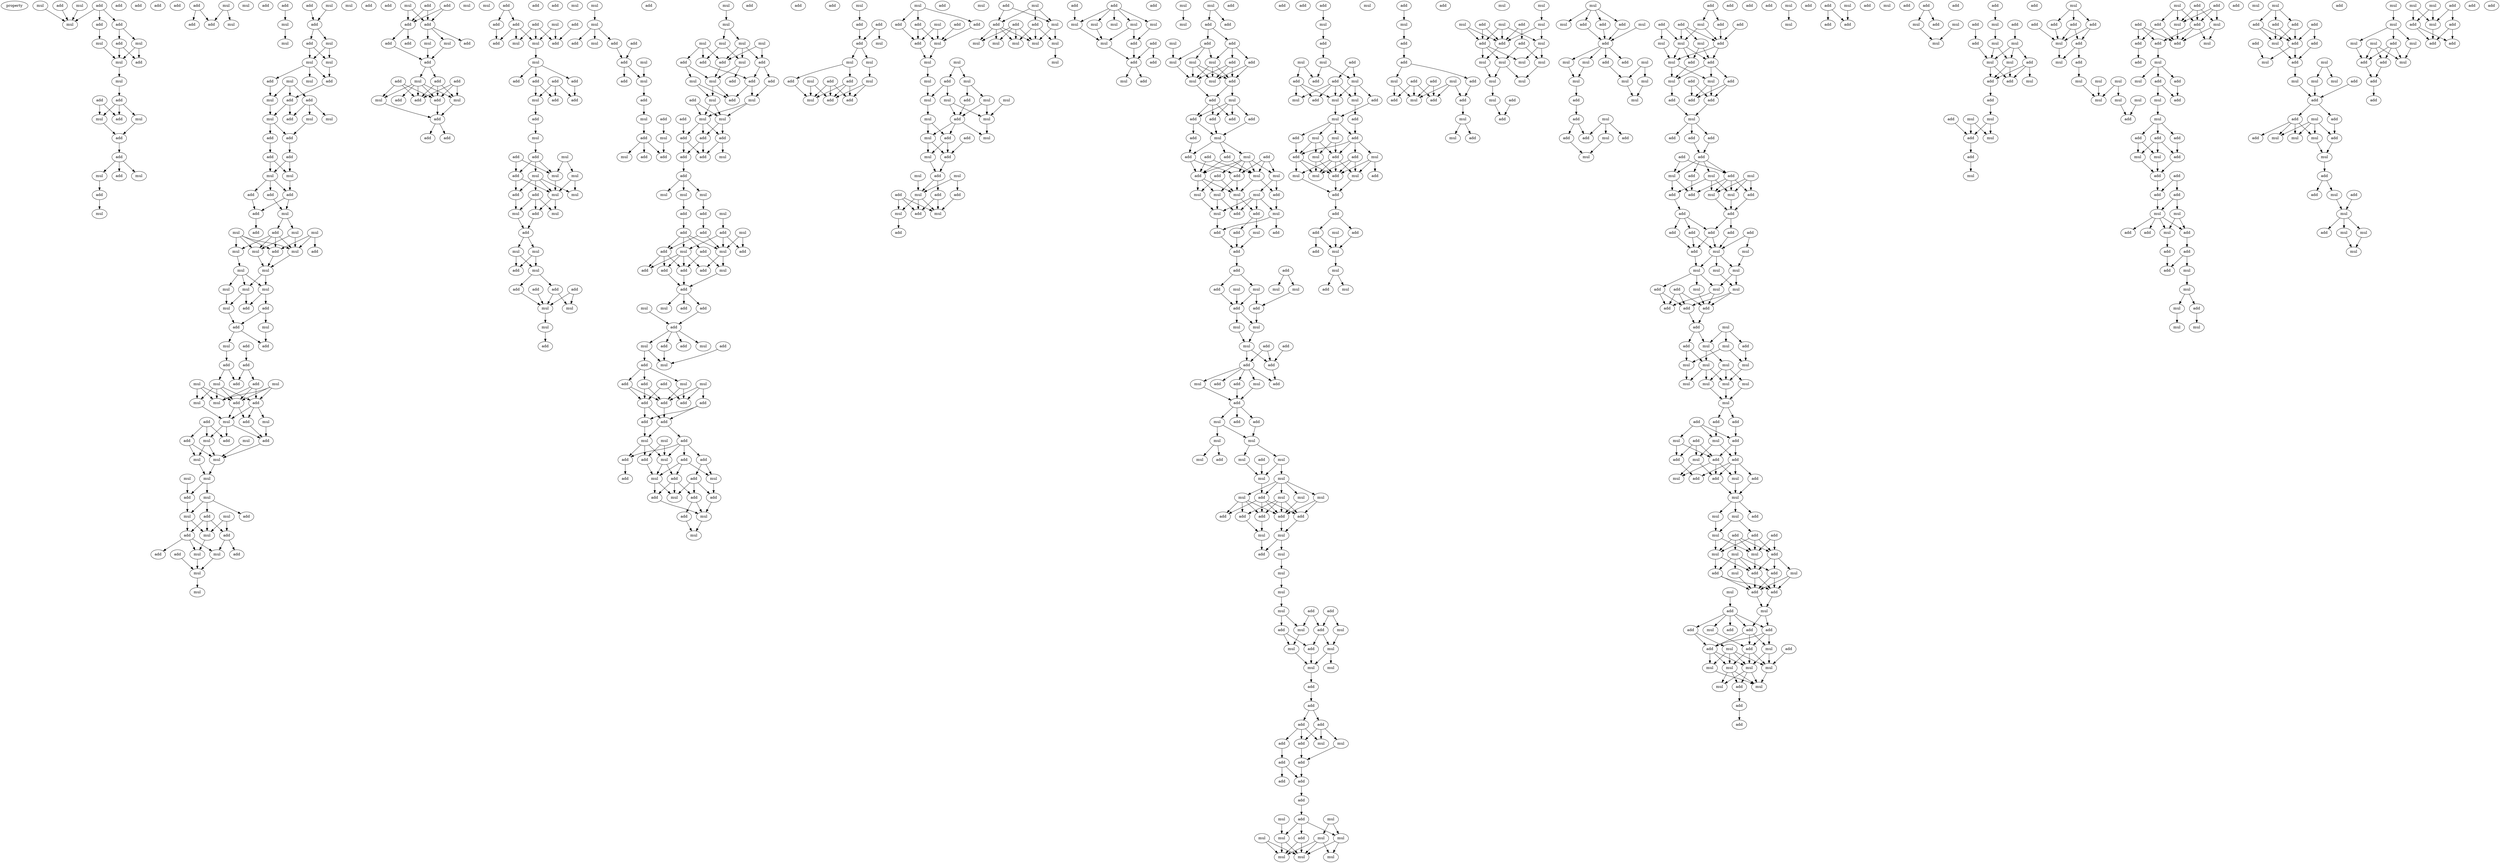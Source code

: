 digraph {
    node [fontcolor=black]
    property [mul=2,lf=1.3]
    0 [ label = mul ];
    1 [ label = add ];
    2 [ label = add ];
    3 [ label = mul ];
    4 [ label = add ];
    5 [ label = add ];
    6 [ label = add ];
    7 [ label = mul ];
    8 [ label = mul ];
    9 [ label = mul ];
    10 [ label = add ];
    11 [ label = add ];
    12 [ label = mul ];
    13 [ label = add ];
    14 [ label = mul ];
    15 [ label = add ];
    16 [ label = add ];
    17 [ label = add ];
    18 [ label = mul ];
    19 [ label = mul ];
    20 [ label = add ];
    21 [ label = add ];
    22 [ label = mul ];
    23 [ label = add ];
    24 [ label = mul ];
    25 [ label = add ];
    26 [ label = add ];
    27 [ label = add ];
    28 [ label = add ];
    29 [ label = mul ];
    30 [ label = mul ];
    31 [ label = mul ];
    32 [ label = add ];
    33 [ label = add ];
    34 [ label = mul ];
    35 [ label = add ];
    36 [ label = add ];
    37 [ label = mul ];
    38 [ label = mul ];
    39 [ label = add ];
    40 [ label = mul ];
    41 [ label = mul ];
    42 [ label = add ];
    43 [ label = add ];
    44 [ label = mul ];
    45 [ label = mul ];
    46 [ label = mul ];
    47 [ label = add ];
    48 [ label = mul ];
    49 [ label = add ];
    50 [ label = mul ];
    51 [ label = add ];
    52 [ label = add ];
    53 [ label = mul ];
    54 [ label = add ];
    55 [ label = mul ];
    56 [ label = mul ];
    57 [ label = add ];
    58 [ label = mul ];
    59 [ label = add ];
    60 [ label = add ];
    61 [ label = add ];
    62 [ label = add ];
    63 [ label = mul ];
    64 [ label = mul ];
    65 [ label = add ];
    66 [ label = add ];
    67 [ label = add ];
    68 [ label = add ];
    69 [ label = mul ];
    70 [ label = add ];
    71 [ label = mul ];
    72 [ label = add ];
    73 [ label = mul ];
    74 [ label = mul ];
    75 [ label = add ];
    76 [ label = mul ];
    77 [ label = mul ];
    78 [ label = add ];
    79 [ label = mul ];
    80 [ label = mul ];
    81 [ label = mul ];
    82 [ label = mul ];
    83 [ label = mul ];
    84 [ label = mul ];
    85 [ label = add ];
    86 [ label = add ];
    87 [ label = mul ];
    88 [ label = add ];
    89 [ label = mul ];
    90 [ label = mul ];
    91 [ label = add ];
    92 [ label = add ];
    93 [ label = add ];
    94 [ label = add ];
    95 [ label = add ];
    96 [ label = mul ];
    97 [ label = add ];
    98 [ label = mul ];
    99 [ label = mul ];
    100 [ label = add ];
    101 [ label = mul ];
    102 [ label = add ];
    103 [ label = add ];
    104 [ label = mul ];
    105 [ label = mul ];
    106 [ label = add ];
    107 [ label = mul ];
    108 [ label = add ];
    109 [ label = mul ];
    110 [ label = mul ];
    111 [ label = add ];
    112 [ label = add ];
    113 [ label = add ];
    114 [ label = mul ];
    115 [ label = mul ];
    116 [ label = mul ];
    117 [ label = mul ];
    118 [ label = add ];
    119 [ label = mul ];
    120 [ label = add ];
    121 [ label = mul ];
    122 [ label = add ];
    123 [ label = mul ];
    124 [ label = add ];
    125 [ label = mul ];
    126 [ label = add ];
    127 [ label = mul ];
    128 [ label = mul ];
    129 [ label = add ];
    130 [ label = add ];
    131 [ label = add ];
    132 [ label = mul ];
    133 [ label = add ];
    134 [ label = add ];
    135 [ label = mul ];
    136 [ label = mul ];
    137 [ label = mul ];
    138 [ label = add ];
    139 [ label = add ];
    140 [ label = add ];
    141 [ label = add ];
    142 [ label = mul ];
    143 [ label = mul ];
    144 [ label = add ];
    145 [ label = add ];
    146 [ label = mul ];
    147 [ label = add ];
    148 [ label = add ];
    149 [ label = add ];
    150 [ label = add ];
    151 [ label = add ];
    152 [ label = mul ];
    153 [ label = add ];
    154 [ label = mul ];
    155 [ label = add ];
    156 [ label = add ];
    157 [ label = mul ];
    158 [ label = add ];
    159 [ label = add ];
    160 [ label = add ];
    161 [ label = add ];
    162 [ label = add ];
    163 [ label = add ];
    164 [ label = mul ];
    165 [ label = add ];
    166 [ label = mul ];
    167 [ label = add ];
    168 [ label = mul ];
    169 [ label = mul ];
    170 [ label = add ];
    171 [ label = add ];
    172 [ label = add ];
    173 [ label = add ];
    174 [ label = add ];
    175 [ label = mul ];
    176 [ label = add ];
    177 [ label = add ];
    178 [ label = add ];
    179 [ label = mul ];
    180 [ label = add ];
    181 [ label = add ];
    182 [ label = mul ];
    183 [ label = mul ];
    184 [ label = add ];
    185 [ label = mul ];
    186 [ label = mul ];
    187 [ label = mul ];
    188 [ label = mul ];
    189 [ label = add ];
    190 [ label = add ];
    191 [ label = add ];
    192 [ label = mul ];
    193 [ label = mul ];
    194 [ label = add ];
    195 [ label = add ];
    196 [ label = mul ];
    197 [ label = mul ];
    198 [ label = add ];
    199 [ label = mul ];
    200 [ label = add ];
    201 [ label = add ];
    202 [ label = add ];
    203 [ label = add ];
    204 [ label = mul ];
    205 [ label = mul ];
    206 [ label = mul ];
    207 [ label = add ];
    208 [ label = mul ];
    209 [ label = mul ];
    210 [ label = mul ];
    211 [ label = add ];
    212 [ label = mul ];
    213 [ label = add ];
    214 [ label = add ];
    215 [ label = add ];
    216 [ label = mul ];
    217 [ label = add ];
    218 [ label = mul ];
    219 [ label = add ];
    220 [ label = add ];
    221 [ label = add ];
    222 [ label = mul ];
    223 [ label = add ];
    224 [ label = mul ];
    225 [ label = mul ];
    226 [ label = mul ];
    227 [ label = add ];
    228 [ label = add ];
    229 [ label = mul ];
    230 [ label = mul ];
    231 [ label = mul ];
    232 [ label = mul ];
    233 [ label = mul ];
    234 [ label = add ];
    235 [ label = add ];
    236 [ label = add ];
    237 [ label = mul ];
    238 [ label = add ];
    239 [ label = add ];
    240 [ label = add ];
    241 [ label = mul ];
    242 [ label = add ];
    243 [ label = mul ];
    244 [ label = add ];
    245 [ label = mul ];
    246 [ label = add ];
    247 [ label = add ];
    248 [ label = mul ];
    249 [ label = mul ];
    250 [ label = mul ];
    251 [ label = add ];
    252 [ label = add ];
    253 [ label = add ];
    254 [ label = add ];
    255 [ label = add ];
    256 [ label = mul ];
    257 [ label = add ];
    258 [ label = add ];
    259 [ label = mul ];
    260 [ label = mul ];
    261 [ label = mul ];
    262 [ label = mul ];
    263 [ label = add ];
    264 [ label = add ];
    265 [ label = mul ];
    266 [ label = add ];
    267 [ label = add ];
    268 [ label = add ];
    269 [ label = add ];
    270 [ label = add ];
    271 [ label = add ];
    272 [ label = mul ];
    273 [ label = mul ];
    274 [ label = add ];
    275 [ label = add ];
    276 [ label = add ];
    277 [ label = add ];
    278 [ label = mul ];
    279 [ label = add ];
    280 [ label = add ];
    281 [ label = mul ];
    282 [ label = add ];
    283 [ label = mul ];
    284 [ label = add ];
    285 [ label = add ];
    286 [ label = add ];
    287 [ label = add ];
    288 [ label = add ];
    289 [ label = mul ];
    290 [ label = mul ];
    291 [ label = add ];
    292 [ label = mul ];
    293 [ label = add ];
    294 [ label = add ];
    295 [ label = mul ];
    296 [ label = add ];
    297 [ label = mul ];
    298 [ label = add ];
    299 [ label = add ];
    300 [ label = add ];
    301 [ label = add ];
    302 [ label = add ];
    303 [ label = add ];
    304 [ label = mul ];
    305 [ label = mul ];
    306 [ label = add ];
    307 [ label = add ];
    308 [ label = add ];
    309 [ label = add ];
    310 [ label = add ];
    311 [ label = mul ];
    312 [ label = mul ];
    313 [ label = add ];
    314 [ label = add ];
    315 [ label = add ];
    316 [ label = mul ];
    317 [ label = mul ];
    318 [ label = add ];
    319 [ label = add ];
    320 [ label = add ];
    321 [ label = mul ];
    322 [ label = add ];
    323 [ label = add ];
    324 [ label = mul ];
    325 [ label = mul ];
    326 [ label = add ];
    327 [ label = add ];
    328 [ label = add ];
    329 [ label = mul ];
    330 [ label = mul ];
    331 [ label = mul ];
    332 [ label = add ];
    333 [ label = mul ];
    334 [ label = add ];
    335 [ label = add ];
    336 [ label = mul ];
    337 [ label = add ];
    338 [ label = add ];
    339 [ label = mul ];
    340 [ label = mul ];
    341 [ label = add ];
    342 [ label = add ];
    343 [ label = add ];
    344 [ label = mul ];
    345 [ label = add ];
    346 [ label = mul ];
    347 [ label = add ];
    348 [ label = add ];
    349 [ label = mul ];
    350 [ label = mul ];
    351 [ label = mul ];
    352 [ label = add ];
    353 [ label = mul ];
    354 [ label = mul ];
    355 [ label = add ];
    356 [ label = mul ];
    357 [ label = mul ];
    358 [ label = mul ];
    359 [ label = mul ];
    360 [ label = add ];
    361 [ label = mul ];
    362 [ label = mul ];
    363 [ label = add ];
    364 [ label = add ];
    365 [ label = mul ];
    366 [ label = mul ];
    367 [ label = mul ];
    368 [ label = add ];
    369 [ label = add ];
    370 [ label = mul ];
    371 [ label = mul ];
    372 [ label = mul ];
    373 [ label = add ];
    374 [ label = add ];
    375 [ label = add ];
    376 [ label = mul ];
    377 [ label = add ];
    378 [ label = mul ];
    379 [ label = add ];
    380 [ label = add ];
    381 [ label = mul ];
    382 [ label = add ];
    383 [ label = add ];
    384 [ label = mul ];
    385 [ label = add ];
    386 [ label = mul ];
    387 [ label = mul ];
    388 [ label = mul ];
    389 [ label = mul ];
    390 [ label = mul ];
    391 [ label = mul ];
    392 [ label = add ];
    393 [ label = add ];
    394 [ label = add ];
    395 [ label = mul ];
    396 [ label = mul ];
    397 [ label = mul ];
    398 [ label = mul ];
    399 [ label = mul ];
    400 [ label = mul ];
    401 [ label = add ];
    402 [ label = add ];
    403 [ label = mul ];
    404 [ label = add ];
    405 [ label = add ];
    406 [ label = mul ];
    407 [ label = mul ];
    408 [ label = add ];
    409 [ label = mul ];
    410 [ label = add ];
    411 [ label = add ];
    412 [ label = mul ];
    413 [ label = add ];
    414 [ label = add ];
    415 [ label = add ];
    416 [ label = mul ];
    417 [ label = mul ];
    418 [ label = mul ];
    419 [ label = add ];
    420 [ label = mul ];
    421 [ label = mul ];
    422 [ label = add ];
    423 [ label = add ];
    424 [ label = mul ];
    425 [ label = add ];
    426 [ label = add ];
    427 [ label = add ];
    428 [ label = add ];
    429 [ label = mul ];
    430 [ label = add ];
    431 [ label = add ];
    432 [ label = add ];
    433 [ label = mul ];
    434 [ label = add ];
    435 [ label = add ];
    436 [ label = mul ];
    437 [ label = add ];
    438 [ label = mul ];
    439 [ label = add ];
    440 [ label = add ];
    441 [ label = mul ];
    442 [ label = add ];
    443 [ label = mul ];
    444 [ label = mul ];
    445 [ label = mul ];
    446 [ label = mul ];
    447 [ label = mul ];
    448 [ label = add ];
    449 [ label = add ];
    450 [ label = add ];
    451 [ label = add ];
    452 [ label = mul ];
    453 [ label = add ];
    454 [ label = add ];
    455 [ label = add ];
    456 [ label = add ];
    457 [ label = mul ];
    458 [ label = mul ];
    459 [ label = mul ];
    460 [ label = mul ];
    461 [ label = add ];
    462 [ label = add ];
    463 [ label = add ];
    464 [ label = add ];
    465 [ label = mul ];
    466 [ label = mul ];
    467 [ label = add ];
    468 [ label = mul ];
    469 [ label = add ];
    470 [ label = add ];
    471 [ label = add ];
    472 [ label = add ];
    473 [ label = add ];
    474 [ label = mul ];
    475 [ label = mul ];
    476 [ label = add ];
    477 [ label = add ];
    478 [ label = mul ];
    479 [ label = add ];
    480 [ label = add ];
    481 [ label = mul ];
    482 [ label = mul ];
    483 [ label = mul ];
    484 [ label = add ];
    485 [ label = mul ];
    486 [ label = mul ];
    487 [ label = add ];
    488 [ label = mul ];
    489 [ label = mul ];
    490 [ label = mul ];
    491 [ label = mul ];
    492 [ label = add ];
    493 [ label = mul ];
    494 [ label = mul ];
    495 [ label = add ];
    496 [ label = add ];
    497 [ label = add ];
    498 [ label = add ];
    499 [ label = add ];
    500 [ label = mul ];
    501 [ label = mul ];
    502 [ label = add ];
    503 [ label = add ];
    504 [ label = mul ];
    505 [ label = add ];
    506 [ label = mul ];
    507 [ label = mul ];
    508 [ label = mul ];
    509 [ label = add ];
    510 [ label = add ];
    511 [ label = add ];
    512 [ label = mul ];
    513 [ label = mul ];
    514 [ label = add ];
    515 [ label = add ];
    516 [ label = mul ];
    517 [ label = mul ];
    518 [ label = mul ];
    519 [ label = mul ];
    520 [ label = add ];
    521 [ label = add ];
    522 [ label = add ];
    523 [ label = add ];
    524 [ label = mul ];
    525 [ label = mul ];
    526 [ label = add ];
    527 [ label = add ];
    528 [ label = add ];
    529 [ label = add ];
    530 [ label = add ];
    531 [ label = add ];
    532 [ label = add ];
    533 [ label = add ];
    534 [ label = mul ];
    535 [ label = mul ];
    536 [ label = mul ];
    537 [ label = mul ];
    538 [ label = add ];
    539 [ label = mul ];
    540 [ label = mul ];
    541 [ label = mul ];
    542 [ label = mul ];
    543 [ label = add ];
    544 [ label = mul ];
    545 [ label = mul ];
    546 [ label = add ];
    547 [ label = mul ];
    548 [ label = add ];
    549 [ label = mul ];
    550 [ label = add ];
    551 [ label = add ];
    552 [ label = add ];
    553 [ label = mul ];
    554 [ label = mul ];
    555 [ label = add ];
    556 [ label = mul ];
    557 [ label = add ];
    558 [ label = mul ];
    559 [ label = mul ];
    560 [ label = add ];
    561 [ label = add ];
    562 [ label = add ];
    563 [ label = mul ];
    564 [ label = mul ];
    565 [ label = add ];
    566 [ label = add ];
    567 [ label = add ];
    568 [ label = mul ];
    569 [ label = mul ];
    570 [ label = mul ];
    571 [ label = add ];
    572 [ label = add ];
    573 [ label = mul ];
    574 [ label = mul ];
    575 [ label = add ];
    576 [ label = add ];
    577 [ label = mul ];
    578 [ label = add ];
    579 [ label = add ];
    580 [ label = mul ];
    581 [ label = mul ];
    582 [ label = add ];
    583 [ label = mul ];
    584 [ label = add ];
    585 [ label = mul ];
    586 [ label = add ];
    587 [ label = mul ];
    588 [ label = add ];
    589 [ label = add ];
    590 [ label = add ];
    591 [ label = add ];
    592 [ label = mul ];
    593 [ label = mul ];
    594 [ label = add ];
    595 [ label = add ];
    596 [ label = add ];
    597 [ label = add ];
    598 [ label = add ];
    599 [ label = mul ];
    600 [ label = mul ];
    601 [ label = mul ];
    602 [ label = add ];
    603 [ label = mul ];
    604 [ label = mul ];
    605 [ label = mul ];
    606 [ label = mul ];
    607 [ label = add ];
    608 [ label = add ];
    609 [ label = mul ];
    610 [ label = add ];
    611 [ label = add ];
    612 [ label = add ];
    613 [ label = mul ];
    614 [ label = mul ];
    615 [ label = mul ];
    616 [ label = mul ];
    617 [ label = mul ];
    618 [ label = mul ];
    619 [ label = mul ];
    620 [ label = mul ];
    621 [ label = add ];
    622 [ label = add ];
    623 [ label = mul ];
    624 [ label = mul ];
    625 [ label = add ];
    626 [ label = add ];
    627 [ label = add ];
    628 [ label = mul ];
    629 [ label = add ];
    630 [ label = mul ];
    631 [ label = mul ];
    632 [ label = add ];
    633 [ label = mul ];
    634 [ label = add ];
    635 [ label = mul ];
    636 [ label = mul ];
    637 [ label = mul ];
    638 [ label = add ];
    639 [ label = mul ];
    640 [ label = mul ];
    641 [ label = add ];
    642 [ label = add ];
    643 [ label = mul ];
    644 [ label = add ];
    645 [ label = add ];
    646 [ label = mul ];
    647 [ label = add ];
    648 [ label = mul ];
    649 [ label = add ];
    650 [ label = add ];
    651 [ label = add ];
    652 [ label = add ];
    653 [ label = mul ];
    654 [ label = mul ];
    655 [ label = add ];
    656 [ label = mul ];
    657 [ label = add ];
    658 [ label = mul ];
    659 [ label = add ];
    660 [ label = add ];
    661 [ label = mul ];
    662 [ label = mul ];
    663 [ label = add ];
    664 [ label = add ];
    665 [ label = add ];
    666 [ label = add ];
    667 [ label = mul ];
    668 [ label = add ];
    669 [ label = add ];
    670 [ label = add ];
    671 [ label = add ];
    672 [ label = add ];
    673 [ label = add ];
    674 [ label = mul ];
    675 [ label = add ];
    676 [ label = mul ];
    677 [ label = add ];
    678 [ label = mul ];
    679 [ label = add ];
    680 [ label = add ];
    681 [ label = mul ];
    682 [ label = add ];
    683 [ label = mul ];
    684 [ label = add ];
    685 [ label = add ];
    686 [ label = add ];
    687 [ label = add ];
    688 [ label = add ];
    689 [ label = add ];
    690 [ label = add ];
    691 [ label = add ];
    692 [ label = mul ];
    693 [ label = mul ];
    694 [ label = mul ];
    695 [ label = mul ];
    696 [ label = mul ];
    697 [ label = add ];
    698 [ label = mul ];
    699 [ label = add ];
    700 [ label = mul ];
    701 [ label = mul ];
    702 [ label = add ];
    703 [ label = add ];
    704 [ label = add ];
    705 [ label = mul ];
    706 [ label = add ];
    707 [ label = mul ];
    708 [ label = add ];
    709 [ label = add ];
    710 [ label = mul ];
    711 [ label = mul ];
    712 [ label = mul ];
    713 [ label = mul ];
    714 [ label = mul ];
    715 [ label = add ];
    716 [ label = mul ];
    717 [ label = mul ];
    718 [ label = mul ];
    719 [ label = mul ];
    720 [ label = mul ];
    721 [ label = add ];
    722 [ label = add ];
    723 [ label = add ];
    724 [ label = mul ];
    725 [ label = add ];
    726 [ label = mul ];
    727 [ label = add ];
    728 [ label = add ];
    729 [ label = add ];
    730 [ label = add ];
    731 [ label = mul ];
    732 [ label = mul ];
    733 [ label = mul ];
    734 [ label = add ];
    735 [ label = add ];
    736 [ label = add ];
    737 [ label = mul ];
    738 [ label = mul ];
    739 [ label = add ];
    740 [ label = mul ];
    741 [ label = add ];
    742 [ label = add ];
    743 [ label = add ];
    744 [ label = mul ];
    745 [ label = mul ];
    746 [ label = mul ];
    747 [ label = add ];
    748 [ label = mul ];
    749 [ label = add ];
    750 [ label = mul ];
    751 [ label = add ];
    752 [ label = mul ];
    753 [ label = add ];
    754 [ label = add ];
    755 [ label = mul ];
    756 [ label = add ];
    757 [ label = mul ];
    758 [ label = add ];
    759 [ label = add ];
    760 [ label = mul ];
    761 [ label = add ];
    762 [ label = add ];
    763 [ label = add ];
    764 [ label = add ];
    765 [ label = add ];
    766 [ label = add ];
    767 [ label = mul ];
    768 [ label = mul ];
    769 [ label = mul ];
    770 [ label = mul ];
    771 [ label = mul ];
    772 [ label = mul ];
    773 [ label = mul ];
    774 [ label = add ];
    775 [ label = mul ];
    776 [ label = add ];
    777 [ label = add ];
    778 [ label = add ];
    779 [ label = mul ];
    780 [ label = mul ];
    781 [ label = add ];
    782 [ label = add ];
    783 [ label = add ];
    784 [ label = mul ];
    785 [ label = mul ];
    786 [ label = add ];
    787 [ label = add ];
    788 [ label = add ];
    789 [ label = add ];
    790 [ label = add ];
    791 [ label = mul ];
    792 [ label = add ];
    793 [ label = mul ];
    794 [ label = mul ];
    795 [ label = add ];
    796 [ label = add ];
    797 [ label = mul ];
    798 [ label = add ];
    799 [ label = mul ];
    800 [ label = add ];
    801 [ label = mul ];
    802 [ label = add ];
    803 [ label = mul ];
    804 [ label = mul ];
    805 [ label = add ];
    806 [ label = mul ];
    807 [ label = add ];
    808 [ label = add ];
    809 [ label = mul ];
    810 [ label = add ];
    811 [ label = mul ];
    812 [ label = add ];
    813 [ label = add ];
    814 [ label = mul ];
    815 [ label = add ];
    816 [ label = mul ];
    817 [ label = mul ];
    818 [ label = add ];
    819 [ label = add ];
    820 [ label = add ];
    821 [ label = add ];
    822 [ label = mul ];
    823 [ label = add ];
    824 [ label = add ];
    825 [ label = mul ];
    826 [ label = mul ];
    827 [ label = mul ];
    828 [ label = mul ];
    829 [ label = mul ];
    830 [ label = mul ];
    831 [ label = mul ];
    832 [ label = add ];
    833 [ label = add ];
    834 [ label = add ];
    835 [ label = mul ];
    836 [ label = add ];
    837 [ label = add ];
    838 [ label = add ];
    839 [ label = mul ];
    840 [ label = mul ];
    841 [ label = add ];
    842 [ label = mul ];
    843 [ label = add ];
    844 [ label = add ];
    845 [ label = add ];
    846 [ label = mul ];
    847 [ label = mul ];
    848 [ label = add ];
    849 [ label = add ];
    850 [ label = mul ];
    851 [ label = add ];
    852 [ label = mul ];
    853 [ label = add ];
    854 [ label = add ];
    855 [ label = add ];
    856 [ label = mul ];
    857 [ label = add ];
    858 [ label = mul ];
    859 [ label = add ];
    860 [ label = add ];
    861 [ label = add ];
    862 [ label = add ];
    863 [ label = mul ];
    864 [ label = mul ];
    865 [ label = add ];
    866 [ label = add ];
    867 [ label = mul ];
    868 [ label = add ];
    869 [ label = add ];
    870 [ label = add ];
    871 [ label = add ];
    872 [ label = add ];
    873 [ label = mul ];
    874 [ label = mul ];
    875 [ label = mul ];
    876 [ label = add ];
    877 [ label = mul ];
    878 [ label = mul ];
    879 [ label = mul ];
    880 [ label = mul ];
    881 [ label = add ];
    882 [ label = add ];
    883 [ label = add ];
    884 [ label = add ];
    885 [ label = add ];
    886 [ label = mul ];
    887 [ label = add ];
    888 [ label = add ];
    889 [ label = add ];
    890 [ label = mul ];
    891 [ label = add ];
    892 [ label = mul ];
    893 [ label = mul ];
    894 [ label = mul ];
    895 [ label = mul ];
    896 [ label = add ];
    897 [ label = add ];
    898 [ label = add ];
    899 [ label = mul ];
    900 [ label = add ];
    901 [ label = add ];
    902 [ label = mul ];
    903 [ label = mul ];
    904 [ label = add ];
    905 [ label = mul ];
    906 [ label = mul ];
    907 [ label = add ];
    908 [ label = add ];
    909 [ label = mul ];
    910 [ label = add ];
    911 [ label = mul ];
    912 [ label = add ];
    913 [ label = mul ];
    914 [ label = mul ];
    915 [ label = mul ];
    916 [ label = mul ];
    917 [ label = mul ];
    918 [ label = mul ];
    919 [ label = mul ];
    920 [ label = mul ];
    921 [ label = add ];
    922 [ label = mul ];
    923 [ label = add ];
    924 [ label = add ];
    925 [ label = add ];
    926 [ label = add ];
    927 [ label = add ];
    928 [ label = mul ];
    929 [ label = mul ];
    930 [ label = add ];
    931 [ label = mul ];
    932 [ label = add ];
    933 [ label = add ];
    934 [ label = add ];
    935 [ label = add ];
    936 [ label = add ];
    0 -> 7 [ name = 0 ];
    1 -> 7 [ name = 1 ];
    3 -> 7 [ name = 2 ];
    4 -> 5 [ name = 3 ];
    4 -> 6 [ name = 4 ];
    4 -> 7 [ name = 5 ];
    5 -> 8 [ name = 6 ];
    5 -> 10 [ name = 7 ];
    6 -> 9 [ name = 8 ];
    8 -> 12 [ name = 9 ];
    8 -> 13 [ name = 10 ];
    9 -> 12 [ name = 11 ];
    10 -> 12 [ name = 12 ];
    10 -> 13 [ name = 13 ];
    12 -> 14 [ name = 14 ];
    14 -> 15 [ name = 15 ];
    15 -> 17 [ name = 16 ];
    15 -> 18 [ name = 17 ];
    15 -> 19 [ name = 18 ];
    16 -> 17 [ name = 19 ];
    16 -> 18 [ name = 20 ];
    18 -> 20 [ name = 21 ];
    19 -> 20 [ name = 22 ];
    20 -> 21 [ name = 23 ];
    21 -> 22 [ name = 24 ];
    21 -> 23 [ name = 25 ];
    21 -> 24 [ name = 26 ];
    22 -> 27 [ name = 27 ];
    27 -> 29 [ name = 28 ];
    28 -> 32 [ name = 29 ];
    28 -> 33 [ name = 30 ];
    30 -> 31 [ name = 31 ];
    30 -> 33 [ name = 32 ];
    36 -> 37 [ name = 33 ];
    37 -> 38 [ name = 34 ];
    39 -> 42 [ name = 35 ];
    40 -> 42 [ name = 36 ];
    42 -> 43 [ name = 37 ];
    42 -> 44 [ name = 38 ];
    43 -> 45 [ name = 39 ];
    43 -> 46 [ name = 40 ];
    44 -> 45 [ name = 41 ];
    44 -> 46 [ name = 42 ];
    45 -> 51 [ name = 43 ];
    46 -> 47 [ name = 44 ];
    46 -> 48 [ name = 45 ];
    46 -> 51 [ name = 46 ];
    47 -> 53 [ name = 47 ];
    50 -> 52 [ name = 48 ];
    50 -> 53 [ name = 49 ];
    50 -> 54 [ name = 50 ];
    51 -> 54 [ name = 51 ];
    52 -> 55 [ name = 52 ];
    52 -> 57 [ name = 53 ];
    52 -> 58 [ name = 54 ];
    53 -> 56 [ name = 55 ];
    54 -> 56 [ name = 56 ];
    54 -> 57 [ name = 57 ];
    55 -> 59 [ name = 58 ];
    56 -> 59 [ name = 59 ];
    56 -> 60 [ name = 60 ];
    59 -> 62 [ name = 61 ];
    60 -> 61 [ name = 62 ];
    61 -> 63 [ name = 63 ];
    61 -> 64 [ name = 64 ];
    62 -> 63 [ name = 65 ];
    62 -> 64 [ name = 66 ];
    63 -> 65 [ name = 67 ];
    63 -> 66 [ name = 68 ];
    63 -> 67 [ name = 69 ];
    64 -> 66 [ name = 70 ];
    65 -> 69 [ name = 71 ];
    66 -> 68 [ name = 72 ];
    66 -> 69 [ name = 73 ];
    67 -> 68 [ name = 74 ];
    68 -> 72 [ name = 75 ];
    69 -> 70 [ name = 76 ];
    69 -> 73 [ name = 77 ];
    70 -> 76 [ name = 78 ];
    70 -> 77 [ name = 79 ];
    70 -> 78 [ name = 80 ];
    70 -> 79 [ name = 81 ];
    71 -> 76 [ name = 82 ];
    71 -> 77 [ name = 83 ];
    71 -> 78 [ name = 84 ];
    71 -> 79 [ name = 85 ];
    73 -> 76 [ name = 86 ];
    73 -> 77 [ name = 87 ];
    74 -> 75 [ name = 88 ];
    74 -> 77 [ name = 89 ];
    74 -> 78 [ name = 90 ];
    76 -> 81 [ name = 91 ];
    77 -> 81 [ name = 92 ];
    78 -> 81 [ name = 93 ];
    79 -> 80 [ name = 94 ];
    80 -> 82 [ name = 95 ];
    80 -> 83 [ name = 96 ];
    80 -> 84 [ name = 97 ];
    81 -> 83 [ name = 98 ];
    81 -> 84 [ name = 99 ];
    82 -> 87 [ name = 100 ];
    83 -> 85 [ name = 101 ];
    83 -> 87 [ name = 102 ];
    84 -> 85 [ name = 103 ];
    84 -> 86 [ name = 104 ];
    86 -> 88 [ name = 105 ];
    86 -> 89 [ name = 106 ];
    87 -> 88 [ name = 107 ];
    88 -> 90 [ name = 108 ];
    88 -> 92 [ name = 109 ];
    89 -> 92 [ name = 110 ];
    90 -> 95 [ name = 111 ];
    91 -> 94 [ name = 112 ];
    94 -> 97 [ name = 113 ];
    94 -> 100 [ name = 114 ];
    95 -> 97 [ name = 115 ];
    95 -> 99 [ name = 116 ];
    96 -> 102 [ name = 117 ];
    96 -> 103 [ name = 118 ];
    96 -> 104 [ name = 119 ];
    98 -> 101 [ name = 120 ];
    98 -> 103 [ name = 121 ];
    98 -> 104 [ name = 122 ];
    99 -> 101 [ name = 123 ];
    99 -> 102 [ name = 124 ];
    99 -> 103 [ name = 125 ];
    99 -> 104 [ name = 126 ];
    100 -> 102 [ name = 127 ];
    100 -> 103 [ name = 128 ];
    100 -> 104 [ name = 129 ];
    101 -> 105 [ name = 130 ];
    102 -> 105 [ name = 131 ];
    102 -> 107 [ name = 132 ];
    102 -> 108 [ name = 133 ];
    103 -> 105 [ name = 134 ];
    103 -> 108 [ name = 135 ];
    105 -> 109 [ name = 136 ];
    105 -> 111 [ name = 137 ];
    105 -> 113 [ name = 138 ];
    106 -> 109 [ name = 139 ];
    106 -> 111 [ name = 140 ];
    106 -> 112 [ name = 141 ];
    107 -> 113 [ name = 142 ];
    108 -> 113 [ name = 143 ];
    109 -> 114 [ name = 144 ];
    109 -> 115 [ name = 145 ];
    110 -> 115 [ name = 146 ];
    112 -> 114 [ name = 147 ];
    112 -> 115 [ name = 148 ];
    113 -> 115 [ name = 149 ];
    114 -> 117 [ name = 150 ];
    115 -> 117 [ name = 151 ];
    116 -> 118 [ name = 152 ];
    117 -> 118 [ name = 153 ];
    117 -> 119 [ name = 154 ];
    118 -> 121 [ name = 155 ];
    119 -> 120 [ name = 156 ];
    119 -> 121 [ name = 157 ];
    119 -> 122 [ name = 158 ];
    121 -> 125 [ name = 159 ];
    121 -> 126 [ name = 160 ];
    122 -> 124 [ name = 161 ];
    122 -> 125 [ name = 162 ];
    122 -> 126 [ name = 163 ];
    123 -> 124 [ name = 164 ];
    123 -> 125 [ name = 165 ];
    124 -> 128 [ name = 166 ];
    124 -> 130 [ name = 167 ];
    125 -> 127 [ name = 168 ];
    126 -> 127 [ name = 169 ];
    126 -> 128 [ name = 170 ];
    126 -> 131 [ name = 171 ];
    127 -> 132 [ name = 172 ];
    128 -> 132 [ name = 173 ];
    129 -> 132 [ name = 174 ];
    132 -> 135 [ name = 175 ];
    133 -> 138 [ name = 176 ];
    133 -> 139 [ name = 177 ];
    134 -> 138 [ name = 178 ];
    134 -> 139 [ name = 179 ];
    137 -> 138 [ name = 180 ];
    137 -> 139 [ name = 181 ];
    138 -> 140 [ name = 182 ];
    138 -> 144 [ name = 183 ];
    139 -> 141 [ name = 184 ];
    139 -> 142 [ name = 185 ];
    139 -> 143 [ name = 186 ];
    142 -> 145 [ name = 187 ];
    143 -> 145 [ name = 188 ];
    144 -> 145 [ name = 189 ];
    145 -> 146 [ name = 190 ];
    145 -> 147 [ name = 191 ];
    146 -> 150 [ name = 192 ];
    146 -> 151 [ name = 193 ];
    146 -> 152 [ name = 194 ];
    146 -> 153 [ name = 195 ];
    146 -> 154 [ name = 196 ];
    147 -> 150 [ name = 197 ];
    147 -> 151 [ name = 198 ];
    147 -> 154 [ name = 199 ];
    148 -> 150 [ name = 200 ];
    148 -> 151 [ name = 201 ];
    148 -> 152 [ name = 202 ];
    149 -> 150 [ name = 203 ];
    149 -> 151 [ name = 204 ];
    149 -> 154 [ name = 205 ];
    150 -> 155 [ name = 206 ];
    152 -> 155 [ name = 207 ];
    154 -> 155 [ name = 208 ];
    155 -> 156 [ name = 209 ];
    155 -> 158 [ name = 210 ];
    159 -> 161 [ name = 211 ];
    159 -> 162 [ name = 212 ];
    160 -> 165 [ name = 213 ];
    161 -> 167 [ name = 214 ];
    162 -> 166 [ name = 215 ];
    162 -> 167 [ name = 216 ];
    162 -> 168 [ name = 217 ];
    163 -> 165 [ name = 218 ];
    163 -> 166 [ name = 219 ];
    163 -> 168 [ name = 220 ];
    164 -> 165 [ name = 221 ];
    164 -> 168 [ name = 222 ];
    168 -> 169 [ name = 223 ];
    169 -> 170 [ name = 224 ];
    169 -> 172 [ name = 225 ];
    169 -> 173 [ name = 226 ];
    172 -> 175 [ name = 227 ];
    172 -> 176 [ name = 228 ];
    173 -> 177 [ name = 229 ];
    174 -> 175 [ name = 230 ];
    174 -> 176 [ name = 231 ];
    174 -> 177 [ name = 232 ];
    175 -> 178 [ name = 233 ];
    178 -> 179 [ name = 234 ];
    179 -> 180 [ name = 235 ];
    180 -> 183 [ name = 236 ];
    180 -> 184 [ name = 237 ];
    180 -> 185 [ name = 238 ];
    181 -> 184 [ name = 239 ];
    181 -> 185 [ name = 240 ];
    182 -> 185 [ name = 241 ];
    182 -> 186 [ name = 242 ];
    183 -> 187 [ name = 243 ];
    183 -> 188 [ name = 244 ];
    183 -> 189 [ name = 245 ];
    183 -> 190 [ name = 246 ];
    184 -> 187 [ name = 247 ];
    184 -> 189 [ name = 248 ];
    185 -> 187 [ name = 249 ];
    186 -> 187 [ name = 250 ];
    186 -> 188 [ name = 251 ];
    187 -> 191 [ name = 252 ];
    187 -> 193 [ name = 253 ];
    189 -> 192 [ name = 254 ];
    190 -> 191 [ name = 255 ];
    190 -> 192 [ name = 256 ];
    190 -> 193 [ name = 257 ];
    191 -> 194 [ name = 258 ];
    192 -> 194 [ name = 259 ];
    194 -> 196 [ name = 260 ];
    194 -> 197 [ name = 261 ];
    196 -> 198 [ name = 262 ];
    196 -> 199 [ name = 263 ];
    197 -> 198 [ name = 264 ];
    197 -> 199 [ name = 265 ];
    199 -> 200 [ name = 266 ];
    199 -> 201 [ name = 267 ];
    200 -> 204 [ name = 268 ];
    200 -> 205 [ name = 269 ];
    201 -> 204 [ name = 270 ];
    202 -> 204 [ name = 271 ];
    203 -> 204 [ name = 272 ];
    203 -> 205 [ name = 273 ];
    204 -> 206 [ name = 274 ];
    206 -> 207 [ name = 275 ];
    209 -> 210 [ name = 276 ];
    210 -> 211 [ name = 277 ];
    210 -> 212 [ name = 278 ];
    210 -> 214 [ name = 279 ];
    213 -> 215 [ name = 280 ];
    214 -> 215 [ name = 281 ];
    215 -> 217 [ name = 282 ];
    215 -> 218 [ name = 283 ];
    216 -> 218 [ name = 284 ];
    218 -> 219 [ name = 285 ];
    219 -> 222 [ name = 286 ];
    221 -> 224 [ name = 287 ];
    222 -> 223 [ name = 288 ];
    223 -> 226 [ name = 289 ];
    223 -> 227 [ name = 290 ];
    223 -> 228 [ name = 291 ];
    224 -> 227 [ name = 292 ];
    225 -> 229 [ name = 293 ];
    229 -> 230 [ name = 294 ];
    229 -> 231 [ name = 295 ];
    230 -> 235 [ name = 296 ];
    230 -> 237 [ name = 297 ];
    231 -> 234 [ name = 298 ];
    231 -> 236 [ name = 299 ];
    231 -> 237 [ name = 300 ];
    232 -> 234 [ name = 301 ];
    232 -> 236 [ name = 302 ];
    233 -> 235 [ name = 303 ];
    233 -> 236 [ name = 304 ];
    233 -> 238 [ name = 305 ];
    234 -> 239 [ name = 306 ];
    234 -> 242 [ name = 307 ];
    235 -> 239 [ name = 308 ];
    236 -> 243 [ name = 309 ];
    237 -> 240 [ name = 310 ];
    237 -> 243 [ name = 311 ];
    238 -> 241 [ name = 312 ];
    238 -> 243 [ name = 313 ];
    239 -> 246 [ name = 314 ];
    239 -> 248 [ name = 315 ];
    241 -> 245 [ name = 316 ];
    241 -> 246 [ name = 317 ];
    242 -> 248 [ name = 318 ];
    243 -> 245 [ name = 319 ];
    243 -> 246 [ name = 320 ];
    245 -> 249 [ name = 321 ];
    245 -> 250 [ name = 322 ];
    247 -> 249 [ name = 323 ];
    247 -> 250 [ name = 324 ];
    248 -> 249 [ name = 325 ];
    248 -> 250 [ name = 326 ];
    249 -> 252 [ name = 327 ];
    249 -> 253 [ name = 328 ];
    249 -> 254 [ name = 329 ];
    250 -> 253 [ name = 330 ];
    250 -> 254 [ name = 331 ];
    251 -> 252 [ name = 332 ];
    252 -> 255 [ name = 333 ];
    252 -> 257 [ name = 334 ];
    253 -> 255 [ name = 335 ];
    253 -> 257 [ name = 336 ];
    254 -> 255 [ name = 337 ];
    254 -> 256 [ name = 338 ];
    257 -> 258 [ name = 339 ];
    258 -> 259 [ name = 340 ];
    258 -> 260 [ name = 341 ];
    258 -> 261 [ name = 342 ];
    260 -> 264 [ name = 343 ];
    261 -> 263 [ name = 344 ];
    262 -> 266 [ name = 345 ];
    263 -> 268 [ name = 346 ];
    264 -> 267 [ name = 347 ];
    265 -> 271 [ name = 348 ];
    265 -> 273 [ name = 349 ];
    266 -> 271 [ name = 350 ];
    266 -> 272 [ name = 351 ];
    266 -> 273 [ name = 352 ];
    267 -> 269 [ name = 353 ];
    267 -> 270 [ name = 354 ];
    267 -> 272 [ name = 355 ];
    267 -> 273 [ name = 356 ];
    268 -> 270 [ name = 357 ];
    268 -> 273 [ name = 358 ];
    269 -> 276 [ name = 359 ];
    269 -> 278 [ name = 360 ];
    270 -> 274 [ name = 361 ];
    270 -> 276 [ name = 362 ];
    270 -> 277 [ name = 363 ];
    272 -> 274 [ name = 364 ];
    272 -> 275 [ name = 365 ];
    272 -> 276 [ name = 366 ];
    272 -> 277 [ name = 367 ];
    273 -> 275 [ name = 368 ];
    273 -> 278 [ name = 369 ];
    276 -> 279 [ name = 370 ];
    277 -> 279 [ name = 371 ];
    278 -> 279 [ name = 372 ];
    279 -> 282 [ name = 373 ];
    279 -> 283 [ name = 374 ];
    279 -> 284 [ name = 375 ];
    281 -> 285 [ name = 376 ];
    282 -> 285 [ name = 377 ];
    285 -> 286 [ name = 378 ];
    285 -> 287 [ name = 379 ];
    285 -> 289 [ name = 380 ];
    285 -> 290 [ name = 381 ];
    286 -> 292 [ name = 382 ];
    288 -> 292 [ name = 383 ];
    289 -> 291 [ name = 384 ];
    289 -> 292 [ name = 385 ];
    291 -> 294 [ name = 386 ];
    291 -> 295 [ name = 387 ];
    291 -> 296 [ name = 388 ];
    293 -> 298 [ name = 389 ];
    293 -> 301 [ name = 390 ];
    294 -> 299 [ name = 391 ];
    294 -> 301 [ name = 392 ];
    295 -> 298 [ name = 393 ];
    295 -> 299 [ name = 394 ];
    296 -> 299 [ name = 395 ];
    296 -> 301 [ name = 396 ];
    297 -> 298 [ name = 397 ];
    297 -> 299 [ name = 398 ];
    297 -> 300 [ name = 399 ];
    299 -> 302 [ name = 400 ];
    300 -> 302 [ name = 401 ];
    300 -> 303 [ name = 402 ];
    301 -> 302 [ name = 403 ];
    301 -> 303 [ name = 404 ];
    302 -> 304 [ name = 405 ];
    302 -> 306 [ name = 406 ];
    303 -> 304 [ name = 407 ];
    304 -> 307 [ name = 408 ];
    304 -> 309 [ name = 409 ];
    304 -> 311 [ name = 410 ];
    305 -> 307 [ name = 411 ];
    305 -> 311 [ name = 412 ];
    306 -> 308 [ name = 413 ];
    306 -> 309 [ name = 414 ];
    306 -> 310 [ name = 415 ];
    306 -> 311 [ name = 416 ];
    307 -> 316 [ name = 417 ];
    308 -> 312 [ name = 418 ];
    308 -> 313 [ name = 419 ];
    308 -> 316 [ name = 420 ];
    309 -> 314 [ name = 421 ];
    310 -> 312 [ name = 422 ];
    310 -> 315 [ name = 423 ];
    311 -> 313 [ name = 424 ];
    311 -> 316 [ name = 425 ];
    312 -> 318 [ name = 426 ];
    313 -> 317 [ name = 427 ];
    313 -> 319 [ name = 428 ];
    313 -> 320 [ name = 429 ];
    315 -> 317 [ name = 430 ];
    315 -> 318 [ name = 431 ];
    315 -> 320 [ name = 432 ];
    316 -> 317 [ name = 433 ];
    316 -> 319 [ name = 434 ];
    318 -> 321 [ name = 435 ];
    319 -> 321 [ name = 436 ];
    320 -> 321 [ name = 437 ];
    320 -> 323 [ name = 438 ];
    321 -> 325 [ name = 439 ];
    323 -> 325 [ name = 440 ];
    324 -> 326 [ name = 441 ];
    326 -> 328 [ name = 442 ];
    327 -> 328 [ name = 443 ];
    327 -> 329 [ name = 444 ];
    328 -> 330 [ name = 445 ];
    328 -> 331 [ name = 446 ];
    330 -> 336 [ name = 447 ];
    331 -> 332 [ name = 448 ];
    331 -> 335 [ name = 449 ];
    332 -> 339 [ name = 450 ];
    333 -> 337 [ name = 451 ];
    333 -> 339 [ name = 452 ];
    334 -> 337 [ name = 453 ];
    334 -> 338 [ name = 454 ];
    334 -> 339 [ name = 455 ];
    335 -> 337 [ name = 456 ];
    335 -> 338 [ name = 457 ];
    335 -> 339 [ name = 458 ];
    336 -> 337 [ name = 459 ];
    336 -> 338 [ name = 460 ];
    340 -> 342 [ name = 461 ];
    340 -> 343 [ name = 462 ];
    340 -> 345 [ name = 463 ];
    341 -> 346 [ name = 464 ];
    342 -> 346 [ name = 465 ];
    343 -> 346 [ name = 466 ];
    343 -> 347 [ name = 467 ];
    344 -> 346 [ name = 468 ];
    344 -> 347 [ name = 469 ];
    345 -> 347 [ name = 470 ];
    346 -> 349 [ name = 471 ];
    347 -> 349 [ name = 472 ];
    349 -> 354 [ name = 473 ];
    351 -> 352 [ name = 474 ];
    351 -> 353 [ name = 475 ];
    352 -> 356 [ name = 476 ];
    352 -> 359 [ name = 477 ];
    353 -> 355 [ name = 478 ];
    353 -> 357 [ name = 479 ];
    354 -> 356 [ name = 480 ];
    355 -> 360 [ name = 481 ];
    356 -> 361 [ name = 482 ];
    357 -> 360 [ name = 483 ];
    357 -> 362 [ name = 484 ];
    358 -> 362 [ name = 485 ];
    359 -> 360 [ name = 486 ];
    359 -> 362 [ name = 487 ];
    360 -> 363 [ name = 488 ];
    360 -> 365 [ name = 489 ];
    360 -> 366 [ name = 490 ];
    361 -> 363 [ name = 491 ];
    361 -> 366 [ name = 492 ];
    362 -> 365 [ name = 493 ];
    363 -> 367 [ name = 494 ];
    363 -> 368 [ name = 495 ];
    364 -> 368 [ name = 496 ];
    366 -> 367 [ name = 497 ];
    366 -> 368 [ name = 498 ];
    367 -> 369 [ name = 499 ];
    368 -> 369 [ name = 500 ];
    369 -> 372 [ name = 501 ];
    369 -> 373 [ name = 502 ];
    370 -> 372 [ name = 503 ];
    371 -> 372 [ name = 504 ];
    371 -> 374 [ name = 505 ];
    372 -> 376 [ name = 506 ];
    372 -> 377 [ name = 507 ];
    372 -> 378 [ name = 508 ];
    373 -> 377 [ name = 509 ];
    373 -> 378 [ name = 510 ];
    374 -> 378 [ name = 511 ];
    375 -> 376 [ name = 512 ];
    375 -> 377 [ name = 513 ];
    375 -> 378 [ name = 514 ];
    376 -> 379 [ name = 515 ];
    380 -> 382 [ name = 516 ];
    380 -> 384 [ name = 517 ];
    381 -> 382 [ name = 518 ];
    381 -> 383 [ name = 519 ];
    381 -> 384 [ name = 520 ];
    382 -> 386 [ name = 521 ];
    382 -> 387 [ name = 522 ];
    382 -> 389 [ name = 523 ];
    382 -> 390 [ name = 524 ];
    383 -> 387 [ name = 525 ];
    383 -> 388 [ name = 526 ];
    383 -> 389 [ name = 527 ];
    384 -> 388 [ name = 528 ];
    384 -> 389 [ name = 529 ];
    385 -> 386 [ name = 530 ];
    385 -> 387 [ name = 531 ];
    385 -> 389 [ name = 532 ];
    385 -> 390 [ name = 533 ];
    388 -> 391 [ name = 534 ];
    392 -> 395 [ name = 535 ];
    394 -> 395 [ name = 536 ];
    394 -> 396 [ name = 537 ];
    394 -> 397 [ name = 538 ];
    394 -> 398 [ name = 539 ];
    394 -> 399 [ name = 540 ];
    395 -> 400 [ name = 541 ];
    396 -> 400 [ name = 542 ];
    397 -> 402 [ name = 543 ];
    399 -> 400 [ name = 544 ];
    399 -> 402 [ name = 545 ];
    400 -> 405 [ name = 546 ];
    401 -> 404 [ name = 547 ];
    401 -> 405 [ name = 548 ];
    402 -> 405 [ name = 549 ];
    403 -> 407 [ name = 550 ];
    405 -> 406 [ name = 551 ];
    405 -> 408 [ name = 552 ];
    409 -> 410 [ name = 553 ];
    409 -> 411 [ name = 554 ];
    410 -> 413 [ name = 555 ];
    410 -> 414 [ name = 556 ];
    412 -> 418 [ name = 557 ];
    413 -> 415 [ name = 558 ];
    413 -> 416 [ name = 559 ];
    413 -> 419 [ name = 560 ];
    414 -> 416 [ name = 561 ];
    414 -> 417 [ name = 562 ];
    414 -> 418 [ name = 563 ];
    415 -> 420 [ name = 564 ];
    415 -> 421 [ name = 565 ];
    415 -> 422 [ name = 566 ];
    416 -> 420 [ name = 567 ];
    416 -> 421 [ name = 568 ];
    416 -> 422 [ name = 569 ];
    417 -> 420 [ name = 570 ];
    417 -> 421 [ name = 571 ];
    417 -> 422 [ name = 572 ];
    418 -> 421 [ name = 573 ];
    419 -> 420 [ name = 574 ];
    419 -> 422 [ name = 575 ];
    421 -> 423 [ name = 576 ];
    422 -> 423 [ name = 577 ];
    422 -> 424 [ name = 578 ];
    423 -> 426 [ name = 579 ];
    423 -> 427 [ name = 580 ];
    423 -> 428 [ name = 581 ];
    424 -> 425 [ name = 582 ];
    424 -> 426 [ name = 583 ];
    424 -> 427 [ name = 584 ];
    424 -> 428 [ name = 585 ];
    425 -> 429 [ name = 586 ];
    426 -> 429 [ name = 587 ];
    426 -> 430 [ name = 588 ];
    428 -> 429 [ name = 589 ];
    429 -> 431 [ name = 590 ];
    429 -> 433 [ name = 591 ];
    429 -> 435 [ name = 592 ];
    430 -> 431 [ name = 593 ];
    431 -> 437 [ name = 594 ];
    431 -> 440 [ name = 595 ];
    432 -> 436 [ name = 596 ];
    432 -> 437 [ name = 597 ];
    433 -> 436 [ name = 598 ];
    433 -> 437 [ name = 599 ];
    433 -> 438 [ name = 600 ];
    433 -> 439 [ name = 601 ];
    433 -> 440 [ name = 602 ];
    434 -> 436 [ name = 603 ];
    434 -> 438 [ name = 604 ];
    434 -> 440 [ name = 605 ];
    435 -> 436 [ name = 606 ];
    435 -> 437 [ name = 607 ];
    436 -> 442 [ name = 608 ];
    436 -> 444 [ name = 609 ];
    437 -> 441 [ name = 610 ];
    437 -> 444 [ name = 611 ];
    437 -> 445 [ name = 612 ];
    438 -> 442 [ name = 613 ];
    438 -> 443 [ name = 614 ];
    439 -> 441 [ name = 615 ];
    439 -> 444 [ name = 616 ];
    440 -> 444 [ name = 617 ];
    440 -> 445 [ name = 618 ];
    441 -> 446 [ name = 619 ];
    442 -> 447 [ name = 620 ];
    443 -> 446 [ name = 621 ];
    443 -> 447 [ name = 622 ];
    443 -> 448 [ name = 623 ];
    443 -> 449 [ name = 624 ];
    444 -> 448 [ name = 625 ];
    444 -> 449 [ name = 626 ];
    445 -> 446 [ name = 627 ];
    445 -> 448 [ name = 628 ];
    446 -> 453 [ name = 629 ];
    447 -> 450 [ name = 630 ];
    447 -> 453 [ name = 631 ];
    449 -> 451 [ name = 632 ];
    449 -> 452 [ name = 633 ];
    451 -> 454 [ name = 634 ];
    452 -> 454 [ name = 635 ];
    453 -> 454 [ name = 636 ];
    454 -> 455 [ name = 637 ];
    455 -> 457 [ name = 638 ];
    455 -> 461 [ name = 639 ];
    456 -> 458 [ name = 640 ];
    456 -> 460 [ name = 641 ];
    457 -> 462 [ name = 642 ];
    457 -> 463 [ name = 643 ];
    458 -> 463 [ name = 644 ];
    459 -> 462 [ name = 645 ];
    461 -> 462 [ name = 646 ];
    462 -> 465 [ name = 647 ];
    462 -> 466 [ name = 648 ];
    463 -> 465 [ name = 649 ];
    465 -> 468 [ name = 650 ];
    466 -> 468 [ name = 651 ];
    467 -> 470 [ name = 652 ];
    467 -> 471 [ name = 653 ];
    468 -> 470 [ name = 654 ];
    468 -> 471 [ name = 655 ];
    469 -> 471 [ name = 656 ];
    470 -> 472 [ name = 657 ];
    470 -> 473 [ name = 658 ];
    470 -> 474 [ name = 659 ];
    470 -> 475 [ name = 660 ];
    470 -> 476 [ name = 661 ];
    471 -> 476 [ name = 662 ];
    473 -> 477 [ name = 663 ];
    474 -> 477 [ name = 664 ];
    475 -> 477 [ name = 665 ];
    477 -> 478 [ name = 666 ];
    477 -> 479 [ name = 667 ];
    477 -> 480 [ name = 668 ];
    478 -> 481 [ name = 669 ];
    478 -> 482 [ name = 670 ];
    480 -> 481 [ name = 671 ];
    481 -> 483 [ name = 672 ];
    481 -> 485 [ name = 673 ];
    482 -> 484 [ name = 674 ];
    482 -> 486 [ name = 675 ];
    483 -> 488 [ name = 676 ];
    483 -> 489 [ name = 677 ];
    485 -> 488 [ name = 678 ];
    487 -> 488 [ name = 679 ];
    488 -> 492 [ name = 680 ];
    489 -> 490 [ name = 681 ];
    489 -> 491 [ name = 682 ];
    489 -> 492 [ name = 683 ];
    489 -> 493 [ name = 684 ];
    489 -> 494 [ name = 685 ];
    490 -> 497 [ name = 686 ];
    490 -> 499 [ name = 687 ];
    491 -> 499 [ name = 688 ];
    492 -> 495 [ name = 689 ];
    492 -> 497 [ name = 690 ];
    492 -> 498 [ name = 691 ];
    492 -> 499 [ name = 692 ];
    493 -> 495 [ name = 693 ];
    493 -> 496 [ name = 694 ];
    493 -> 497 [ name = 695 ];
    493 -> 499 [ name = 696 ];
    494 -> 495 [ name = 697 ];
    494 -> 496 [ name = 698 ];
    494 -> 498 [ name = 699 ];
    494 -> 499 [ name = 700 ];
    495 -> 501 [ name = 701 ];
    496 -> 501 [ name = 702 ];
    497 -> 500 [ name = 703 ];
    499 -> 500 [ name = 704 ];
    500 -> 503 [ name = 705 ];
    500 -> 504 [ name = 706 ];
    501 -> 503 [ name = 707 ];
    504 -> 506 [ name = 708 ];
    506 -> 507 [ name = 709 ];
    507 -> 508 [ name = 710 ];
    508 -> 511 [ name = 711 ];
    508 -> 512 [ name = 712 ];
    509 -> 512 [ name = 713 ];
    509 -> 514 [ name = 714 ];
    510 -> 513 [ name = 715 ];
    510 -> 514 [ name = 716 ];
    511 -> 515 [ name = 717 ];
    511 -> 517 [ name = 718 ];
    512 -> 517 [ name = 719 ];
    513 -> 516 [ name = 720 ];
    514 -> 515 [ name = 721 ];
    514 -> 516 [ name = 722 ];
    515 -> 519 [ name = 723 ];
    516 -> 518 [ name = 724 ];
    516 -> 519 [ name = 725 ];
    517 -> 519 [ name = 726 ];
    519 -> 520 [ name = 727 ];
    520 -> 521 [ name = 728 ];
    521 -> 522 [ name = 729 ];
    521 -> 523 [ name = 730 ];
    522 -> 525 [ name = 731 ];
    522 -> 526 [ name = 732 ];
    522 -> 527 [ name = 733 ];
    523 -> 524 [ name = 734 ];
    523 -> 525 [ name = 735 ];
    523 -> 526 [ name = 736 ];
    524 -> 528 [ name = 737 ];
    526 -> 528 [ name = 738 ];
    527 -> 529 [ name = 739 ];
    528 -> 530 [ name = 740 ];
    529 -> 530 [ name = 741 ];
    529 -> 531 [ name = 742 ];
    530 -> 532 [ name = 743 ];
    532 -> 533 [ name = 744 ];
    533 -> 537 [ name = 745 ];
    533 -> 538 [ name = 746 ];
    533 -> 540 [ name = 747 ];
    534 -> 536 [ name = 748 ];
    534 -> 540 [ name = 749 ];
    535 -> 537 [ name = 750 ];
    536 -> 541 [ name = 751 ];
    536 -> 542 [ name = 752 ];
    536 -> 544 [ name = 753 ];
    537 -> 541 [ name = 754 ];
    537 -> 542 [ name = 755 ];
    538 -> 541 [ name = 756 ];
    538 -> 542 [ name = 757 ];
    539 -> 541 [ name = 758 ];
    539 -> 542 [ name = 759 ];
    540 -> 542 [ name = 760 ];
    540 -> 544 [ name = 761 ];
    543 -> 545 [ name = 762 ];
    545 -> 546 [ name = 763 ];
    546 -> 547 [ name = 764 ];
    547 -> 550 [ name = 765 ];
    547 -> 553 [ name = 766 ];
    548 -> 552 [ name = 767 ];
    548 -> 553 [ name = 768 ];
    549 -> 550 [ name = 769 ];
    549 -> 551 [ name = 770 ];
    551 -> 554 [ name = 771 ];
    551 -> 556 [ name = 772 ];
    551 -> 557 [ name = 773 ];
    552 -> 554 [ name = 774 ];
    552 -> 556 [ name = 775 ];
    552 -> 557 [ name = 776 ];
    552 -> 558 [ name = 777 ];
    553 -> 554 [ name = 778 ];
    553 -> 555 [ name = 779 ];
    553 -> 558 [ name = 780 ];
    554 -> 559 [ name = 781 ];
    555 -> 559 [ name = 782 ];
    558 -> 560 [ name = 783 ];
    559 -> 561 [ name = 784 ];
    559 -> 562 [ name = 785 ];
    559 -> 563 [ name = 786 ];
    559 -> 564 [ name = 787 ];
    560 -> 561 [ name = 788 ];
    561 -> 565 [ name = 789 ];
    561 -> 566 [ name = 790 ];
    561 -> 567 [ name = 791 ];
    561 -> 569 [ name = 792 ];
    562 -> 565 [ name = 793 ];
    563 -> 565 [ name = 794 ];
    563 -> 567 [ name = 795 ];
    563 -> 568 [ name = 796 ];
    564 -> 567 [ name = 797 ];
    564 -> 568 [ name = 798 ];
    565 -> 570 [ name = 799 ];
    565 -> 572 [ name = 800 ];
    565 -> 574 [ name = 801 ];
    566 -> 570 [ name = 802 ];
    566 -> 572 [ name = 803 ];
    566 -> 573 [ name = 804 ];
    567 -> 570 [ name = 805 ];
    567 -> 572 [ name = 806 ];
    567 -> 573 [ name = 807 ];
    567 -> 574 [ name = 808 ];
    568 -> 570 [ name = 809 ];
    568 -> 572 [ name = 810 ];
    569 -> 571 [ name = 811 ];
    569 -> 572 [ name = 812 ];
    569 -> 573 [ name = 813 ];
    572 -> 575 [ name = 814 ];
    573 -> 575 [ name = 815 ];
    574 -> 575 [ name = 816 ];
    575 -> 576 [ name = 817 ];
    576 -> 578 [ name = 818 ];
    576 -> 579 [ name = 819 ];
    577 -> 581 [ name = 820 ];
    578 -> 581 [ name = 821 ];
    578 -> 582 [ name = 822 ];
    579 -> 581 [ name = 823 ];
    581 -> 583 [ name = 824 ];
    583 -> 584 [ name = 825 ];
    583 -> 585 [ name = 826 ];
    586 -> 587 [ name = 827 ];
    587 -> 588 [ name = 828 ];
    588 -> 590 [ name = 829 ];
    590 -> 591 [ name = 830 ];
    590 -> 592 [ name = 831 ];
    591 -> 597 [ name = 832 ];
    592 -> 596 [ name = 833 ];
    592 -> 599 [ name = 834 ];
    593 -> 597 [ name = 835 ];
    593 -> 598 [ name = 836 ];
    593 -> 599 [ name = 837 ];
    594 -> 598 [ name = 838 ];
    594 -> 599 [ name = 839 ];
    595 -> 596 [ name = 840 ];
    595 -> 598 [ name = 841 ];
    595 -> 599 [ name = 842 ];
    597 -> 600 [ name = 843 ];
    600 -> 601 [ name = 844 ];
    600 -> 602 [ name = 845 ];
    604 -> 609 [ name = 846 ];
    605 -> 610 [ name = 847 ];
    605 -> 611 [ name = 848 ];
    605 -> 613 [ name = 849 ];
    606 -> 610 [ name = 850 ];
    606 -> 611 [ name = 851 ];
    607 -> 610 [ name = 852 ];
    607 -> 611 [ name = 853 ];
    608 -> 611 [ name = 854 ];
    608 -> 612 [ name = 855 ];
    609 -> 611 [ name = 856 ];
    609 -> 613 [ name = 857 ];
    610 -> 614 [ name = 858 ];
    610 -> 615 [ name = 859 ];
    610 -> 616 [ name = 860 ];
    611 -> 614 [ name = 861 ];
    612 -> 616 [ name = 862 ];
    612 -> 617 [ name = 863 ];
    613 -> 615 [ name = 864 ];
    613 -> 617 [ name = 865 ];
    614 -> 619 [ name = 866 ];
    616 -> 618 [ name = 867 ];
    616 -> 619 [ name = 868 ];
    617 -> 618 [ name = 869 ];
    619 -> 620 [ name = 870 ];
    620 -> 622 [ name = 871 ];
    621 -> 622 [ name = 872 ];
    623 -> 624 [ name = 873 ];
    623 -> 625 [ name = 874 ];
    623 -> 626 [ name = 875 ];
    623 -> 627 [ name = 876 ];
    625 -> 629 [ name = 877 ];
    626 -> 629 [ name = 878 ];
    627 -> 629 [ name = 879 ];
    628 -> 629 [ name = 880 ];
    629 -> 630 [ name = 881 ];
    629 -> 632 [ name = 882 ];
    629 -> 633 [ name = 883 ];
    629 -> 634 [ name = 884 ];
    630 -> 637 [ name = 885 ];
    631 -> 635 [ name = 886 ];
    631 -> 636 [ name = 887 ];
    632 -> 635 [ name = 888 ];
    633 -> 637 [ name = 889 ];
    635 -> 639 [ name = 890 ];
    636 -> 639 [ name = 891 ];
    637 -> 638 [ name = 892 ];
    638 -> 641 [ name = 893 ];
    640 -> 642 [ name = 894 ];
    640 -> 643 [ name = 895 ];
    640 -> 645 [ name = 896 ];
    641 -> 642 [ name = 897 ];
    641 -> 644 [ name = 898 ];
    643 -> 646 [ name = 899 ];
    644 -> 646 [ name = 900 ];
    647 -> 648 [ name = 901 ];
    647 -> 650 [ name = 902 ];
    648 -> 653 [ name = 903 ];
    648 -> 655 [ name = 904 ];
    649 -> 653 [ name = 905 ];
    649 -> 655 [ name = 906 ];
    649 -> 656 [ name = 907 ];
    650 -> 655 [ name = 908 ];
    651 -> 655 [ name = 909 ];
    652 -> 653 [ name = 910 ];
    652 -> 654 [ name = 911 ];
    653 -> 657 [ name = 912 ];
    653 -> 658 [ name = 913 ];
    653 -> 659 [ name = 914 ];
    654 -> 658 [ name = 915 ];
    655 -> 658 [ name = 916 ];
    655 -> 659 [ name = 917 ];
    656 -> 657 [ name = 918 ];
    656 -> 659 [ name = 919 ];
    657 -> 662 [ name = 920 ];
    658 -> 661 [ name = 921 ];
    658 -> 662 [ name = 922 ];
    659 -> 661 [ name = 923 ];
    659 -> 662 [ name = 924 ];
    659 -> 663 [ name = 925 ];
    660 -> 665 [ name = 926 ];
    660 -> 666 [ name = 927 ];
    661 -> 665 [ name = 928 ];
    661 -> 666 [ name = 929 ];
    662 -> 664 [ name = 930 ];
    663 -> 665 [ name = 931 ];
    663 -> 666 [ name = 932 ];
    664 -> 667 [ name = 933 ];
    665 -> 667 [ name = 934 ];
    667 -> 668 [ name = 935 ];
    667 -> 670 [ name = 936 ];
    667 -> 671 [ name = 937 ];
    670 -> 673 [ name = 938 ];
    671 -> 673 [ name = 939 ];
    672 -> 674 [ name = 940 ];
    672 -> 677 [ name = 941 ];
    673 -> 674 [ name = 942 ];
    673 -> 675 [ name = 943 ];
    673 -> 676 [ name = 944 ];
    673 -> 677 [ name = 945 ];
    674 -> 680 [ name = 946 ];
    674 -> 682 [ name = 947 ];
    675 -> 680 [ name = 948 ];
    676 -> 681 [ name = 949 ];
    676 -> 682 [ name = 950 ];
    676 -> 683 [ name = 951 ];
    677 -> 679 [ name = 952 ];
    677 -> 680 [ name = 953 ];
    677 -> 681 [ name = 954 ];
    677 -> 683 [ name = 955 ];
    678 -> 679 [ name = 956 ];
    678 -> 681 [ name = 957 ];
    678 -> 683 [ name = 958 ];
    679 -> 684 [ name = 959 ];
    681 -> 684 [ name = 960 ];
    682 -> 685 [ name = 961 ];
    683 -> 684 [ name = 962 ];
    684 -> 688 [ name = 963 ];
    684 -> 689 [ name = 964 ];
    685 -> 686 [ name = 965 ];
    685 -> 687 [ name = 966 ];
    685 -> 689 [ name = 967 ];
    686 -> 691 [ name = 968 ];
    687 -> 691 [ name = 969 ];
    687 -> 692 [ name = 970 ];
    688 -> 692 [ name = 971 ];
    689 -> 691 [ name = 972 ];
    689 -> 692 [ name = 973 ];
    690 -> 692 [ name = 974 ];
    690 -> 693 [ name = 975 ];
    691 -> 696 [ name = 976 ];
    692 -> 694 [ name = 977 ];
    692 -> 695 [ name = 978 ];
    692 -> 696 [ name = 979 ];
    693 -> 695 [ name = 980 ];
    694 -> 700 [ name = 981 ];
    695 -> 698 [ name = 982 ];
    695 -> 700 [ name = 983 ];
    696 -> 698 [ name = 984 ];
    696 -> 699 [ name = 985 ];
    696 -> 701 [ name = 986 ];
    697 -> 702 [ name = 987 ];
    697 -> 703 [ name = 988 ];
    697 -> 704 [ name = 989 ];
    698 -> 703 [ name = 990 ];
    698 -> 704 [ name = 991 ];
    699 -> 702 [ name = 992 ];
    699 -> 704 [ name = 993 ];
    700 -> 702 [ name = 994 ];
    700 -> 703 [ name = 995 ];
    701 -> 703 [ name = 996 ];
    702 -> 706 [ name = 997 ];
    703 -> 706 [ name = 998 ];
    705 -> 707 [ name = 999 ];
    705 -> 708 [ name = 1000 ];
    705 -> 710 [ name = 1001 ];
    706 -> 707 [ name = 1002 ];
    706 -> 709 [ name = 1003 ];
    707 -> 712 [ name = 1004 ];
    707 -> 714 [ name = 1005 ];
    708 -> 711 [ name = 1006 ];
    709 -> 712 [ name = 1007 ];
    709 -> 713 [ name = 1008 ];
    710 -> 711 [ name = 1009 ];
    710 -> 713 [ name = 1010 ];
    711 -> 719 [ name = 1011 ];
    712 -> 716 [ name = 1012 ];
    712 -> 717 [ name = 1013 ];
    712 -> 719 [ name = 1014 ];
    713 -> 717 [ name = 1015 ];
    714 -> 716 [ name = 1016 ];
    714 -> 718 [ name = 1017 ];
    714 -> 719 [ name = 1018 ];
    716 -> 720 [ name = 1019 ];
    718 -> 720 [ name = 1020 ];
    719 -> 720 [ name = 1021 ];
    720 -> 722 [ name = 1022 ];
    720 -> 723 [ name = 1023 ];
    721 -> 724 [ name = 1024 ];
    721 -> 726 [ name = 1025 ];
    721 -> 727 [ name = 1026 ];
    722 -> 727 [ name = 1027 ];
    723 -> 726 [ name = 1028 ];
    724 -> 728 [ name = 1029 ];
    724 -> 729 [ name = 1030 ];
    725 -> 728 [ name = 1031 ];
    725 -> 729 [ name = 1032 ];
    725 -> 731 [ name = 1033 ];
    726 -> 730 [ name = 1034 ];
    726 -> 731 [ name = 1035 ];
    727 -> 728 [ name = 1036 ];
    727 -> 730 [ name = 1037 ];
    728 -> 732 [ name = 1038 ];
    728 -> 733 [ name = 1039 ];
    728 -> 734 [ name = 1040 ];
    729 -> 735 [ name = 1041 ];
    730 -> 733 [ name = 1042 ];
    730 -> 734 [ name = 1043 ];
    730 -> 735 [ name = 1044 ];
    730 -> 736 [ name = 1045 ];
    731 -> 732 [ name = 1046 ];
    731 -> 734 [ name = 1047 ];
    733 -> 737 [ name = 1048 ];
    734 -> 737 [ name = 1049 ];
    736 -> 737 [ name = 1050 ];
    737 -> 738 [ name = 1051 ];
    737 -> 739 [ name = 1052 ];
    737 -> 740 [ name = 1053 ];
    738 -> 744 [ name = 1054 ];
    740 -> 742 [ name = 1055 ];
    740 -> 744 [ name = 1056 ];
    741 -> 745 [ name = 1057 ];
    741 -> 747 [ name = 1058 ];
    742 -> 745 [ name = 1059 ];
    742 -> 747 [ name = 1060 ];
    742 -> 748 [ name = 1061 ];
    743 -> 745 [ name = 1062 ];
    743 -> 746 [ name = 1063 ];
    743 -> 747 [ name = 1064 ];
    743 -> 748 [ name = 1065 ];
    744 -> 745 [ name = 1066 ];
    744 -> 748 [ name = 1067 ];
    745 -> 751 [ name = 1068 ];
    746 -> 749 [ name = 1069 ];
    746 -> 750 [ name = 1070 ];
    746 -> 751 [ name = 1071 ];
    746 -> 753 [ name = 1072 ];
    747 -> 751 [ name = 1073 ];
    747 -> 752 [ name = 1074 ];
    747 -> 753 [ name = 1075 ];
    748 -> 749 [ name = 1076 ];
    748 -> 751 [ name = 1077 ];
    749 -> 754 [ name = 1078 ];
    749 -> 756 [ name = 1079 ];
    750 -> 756 [ name = 1080 ];
    751 -> 754 [ name = 1081 ];
    751 -> 756 [ name = 1082 ];
    752 -> 754 [ name = 1083 ];
    752 -> 756 [ name = 1084 ];
    753 -> 754 [ name = 1085 ];
    753 -> 756 [ name = 1086 ];
    754 -> 757 [ name = 1087 ];
    755 -> 758 [ name = 1088 ];
    756 -> 757 [ name = 1089 ];
    757 -> 762 [ name = 1090 ];
    757 -> 763 [ name = 1091 ];
    758 -> 759 [ name = 1092 ];
    758 -> 760 [ name = 1093 ];
    758 -> 761 [ name = 1094 ];
    758 -> 762 [ name = 1095 ];
    758 -> 763 [ name = 1096 ];
    760 -> 765 [ name = 1097 ];
    761 -> 766 [ name = 1098 ];
    761 -> 768 [ name = 1099 ];
    762 -> 765 [ name = 1100 ];
    762 -> 766 [ name = 1101 ];
    762 -> 767 [ name = 1102 ];
    763 -> 765 [ name = 1103 ];
    763 -> 766 [ name = 1104 ];
    763 -> 767 [ name = 1105 ];
    764 -> 772 [ name = 1106 ];
    765 -> 770 [ name = 1107 ];
    765 -> 771 [ name = 1108 ];
    765 -> 772 [ name = 1109 ];
    766 -> 769 [ name = 1110 ];
    766 -> 770 [ name = 1111 ];
    766 -> 771 [ name = 1112 ];
    767 -> 771 [ name = 1113 ];
    767 -> 772 [ name = 1114 ];
    768 -> 769 [ name = 1115 ];
    768 -> 770 [ name = 1116 ];
    768 -> 771 [ name = 1117 ];
    768 -> 772 [ name = 1118 ];
    769 -> 775 [ name = 1119 ];
    770 -> 773 [ name = 1120 ];
    770 -> 774 [ name = 1121 ];
    770 -> 775 [ name = 1122 ];
    771 -> 773 [ name = 1123 ];
    771 -> 774 [ name = 1124 ];
    771 -> 775 [ name = 1125 ];
    772 -> 775 [ name = 1126 ];
    774 -> 777 [ name = 1127 ];
    777 -> 778 [ name = 1128 ];
    779 -> 780 [ name = 1129 ];
    782 -> 787 [ name = 1130 ];
    782 -> 788 [ name = 1131 ];
    785 -> 788 [ name = 1132 ];
    789 -> 791 [ name = 1133 ];
    789 -> 792 [ name = 1134 ];
    791 -> 794 [ name = 1135 ];
    793 -> 794 [ name = 1136 ];
    795 -> 797 [ name = 1137 ];
    796 -> 800 [ name = 1138 ];
    797 -> 801 [ name = 1139 ];
    798 -> 799 [ name = 1140 ];
    799 -> 802 [ name = 1141 ];
    799 -> 803 [ name = 1142 ];
    799 -> 804 [ name = 1143 ];
    800 -> 803 [ name = 1144 ];
    801 -> 803 [ name = 1145 ];
    801 -> 804 [ name = 1146 ];
    802 -> 805 [ name = 1147 ];
    802 -> 806 [ name = 1148 ];
    802 -> 807 [ name = 1149 ];
    803 -> 805 [ name = 1150 ];
    803 -> 807 [ name = 1151 ];
    804 -> 805 [ name = 1152 ];
    804 -> 807 [ name = 1153 ];
    805 -> 808 [ name = 1154 ];
    808 -> 809 [ name = 1155 ];
    809 -> 813 [ name = 1156 ];
    809 -> 814 [ name = 1157 ];
    810 -> 813 [ name = 1158 ];
    811 -> 813 [ name = 1159 ];
    811 -> 814 [ name = 1160 ];
    813 -> 815 [ name = 1161 ];
    815 -> 816 [ name = 1162 ];
    817 -> 819 [ name = 1163 ];
    817 -> 820 [ name = 1164 ];
    817 -> 821 [ name = 1165 ];
    818 -> 822 [ name = 1166 ];
    819 -> 822 [ name = 1167 ];
    819 -> 823 [ name = 1168 ];
    820 -> 822 [ name = 1169 ];
    821 -> 822 [ name = 1170 ];
    821 -> 823 [ name = 1171 ];
    822 -> 825 [ name = 1172 ];
    823 -> 824 [ name = 1173 ];
    823 -> 825 [ name = 1174 ];
    824 -> 827 [ name = 1175 ];
    826 -> 829 [ name = 1176 ];
    827 -> 829 [ name = 1177 ];
    828 -> 829 [ name = 1178 ];
    828 -> 831 [ name = 1179 ];
    830 -> 832 [ name = 1180 ];
    831 -> 832 [ name = 1181 ];
    833 -> 838 [ name = 1182 ];
    833 -> 839 [ name = 1183 ];
    833 -> 840 [ name = 1184 ];
    834 -> 838 [ name = 1185 ];
    834 -> 839 [ name = 1186 ];
    834 -> 840 [ name = 1187 ];
    835 -> 837 [ name = 1188 ];
    835 -> 838 [ name = 1189 ];
    835 -> 840 [ name = 1190 ];
    836 -> 841 [ name = 1191 ];
    836 -> 843 [ name = 1192 ];
    836 -> 844 [ name = 1193 ];
    837 -> 843 [ name = 1194 ];
    837 -> 844 [ name = 1195 ];
    838 -> 841 [ name = 1196 ];
    838 -> 842 [ name = 1197 ];
    838 -> 843 [ name = 1198 ];
    839 -> 842 [ name = 1199 ];
    839 -> 843 [ name = 1200 ];
    840 -> 843 [ name = 1201 ];
    841 -> 846 [ name = 1202 ];
    844 -> 845 [ name = 1203 ];
    846 -> 847 [ name = 1204 ];
    846 -> 848 [ name = 1205 ];
    846 -> 849 [ name = 1206 ];
    848 -> 850 [ name = 1207 ];
    848 -> 851 [ name = 1208 ];
    849 -> 851 [ name = 1209 ];
    850 -> 852 [ name = 1210 ];
    852 -> 853 [ name = 1211 ];
    852 -> 854 [ name = 1212 ];
    852 -> 855 [ name = 1213 ];
    853 -> 856 [ name = 1214 ];
    853 -> 858 [ name = 1215 ];
    854 -> 856 [ name = 1216 ];
    854 -> 857 [ name = 1217 ];
    854 -> 858 [ name = 1218 ];
    855 -> 857 [ name = 1219 ];
    856 -> 859 [ name = 1220 ];
    857 -> 859 [ name = 1221 ];
    858 -> 859 [ name = 1222 ];
    859 -> 861 [ name = 1223 ];
    860 -> 861 [ name = 1224 ];
    860 -> 862 [ name = 1225 ];
    861 -> 863 [ name = 1226 ];
    862 -> 863 [ name = 1227 ];
    862 -> 864 [ name = 1228 ];
    863 -> 865 [ name = 1229 ];
    863 -> 866 [ name = 1230 ];
    863 -> 867 [ name = 1231 ];
    863 -> 868 [ name = 1232 ];
    864 -> 867 [ name = 1233 ];
    864 -> 868 [ name = 1234 ];
    867 -> 869 [ name = 1235 ];
    868 -> 870 [ name = 1236 ];
    869 -> 872 [ name = 1237 ];
    870 -> 872 [ name = 1238 ];
    870 -> 873 [ name = 1239 ];
    873 -> 874 [ name = 1240 ];
    874 -> 875 [ name = 1241 ];
    874 -> 876 [ name = 1242 ];
    875 -> 877 [ name = 1243 ];
    876 -> 878 [ name = 1244 ];
    880 -> 881 [ name = 1245 ];
    880 -> 882 [ name = 1246 ];
    880 -> 883 [ name = 1247 ];
    881 -> 885 [ name = 1248 ];
    881 -> 886 [ name = 1249 ];
    882 -> 885 [ name = 1250 ];
    882 -> 886 [ name = 1251 ];
    883 -> 885 [ name = 1252 ];
    883 -> 886 [ name = 1253 ];
    884 -> 885 [ name = 1254 ];
    884 -> 889 [ name = 1255 ];
    885 -> 890 [ name = 1256 ];
    885 -> 891 [ name = 1257 ];
    886 -> 891 [ name = 1258 ];
    887 -> 890 [ name = 1259 ];
    889 -> 891 [ name = 1260 ];
    891 -> 893 [ name = 1261 ];
    892 -> 894 [ name = 1262 ];
    892 -> 895 [ name = 1263 ];
    893 -> 897 [ name = 1264 ];
    894 -> 897 [ name = 1265 ];
    896 -> 897 [ name = 1266 ];
    897 -> 898 [ name = 1267 ];
    897 -> 900 [ name = 1268 ];
    898 -> 901 [ name = 1269 ];
    898 -> 902 [ name = 1270 ];
    898 -> 903 [ name = 1271 ];
    898 -> 905 [ name = 1272 ];
    899 -> 902 [ name = 1273 ];
    899 -> 903 [ name = 1274 ];
    899 -> 904 [ name = 1275 ];
    899 -> 905 [ name = 1276 ];
    900 -> 904 [ name = 1277 ];
    902 -> 906 [ name = 1278 ];
    904 -> 906 [ name = 1279 ];
    906 -> 907 [ name = 1280 ];
    907 -> 908 [ name = 1281 ];
    907 -> 909 [ name = 1282 ];
    909 -> 911 [ name = 1283 ];
    910 -> 911 [ name = 1284 ];
    911 -> 912 [ name = 1285 ];
    911 -> 913 [ name = 1286 ];
    911 -> 914 [ name = 1287 ];
    913 -> 915 [ name = 1288 ];
    914 -> 915 [ name = 1289 ];
    916 -> 917 [ name = 1290 ];
    917 -> 919 [ name = 1291 ];
    917 -> 920 [ name = 1292 ];
    917 -> 921 [ name = 1293 ];
    918 -> 922 [ name = 1294 ];
    918 -> 923 [ name = 1295 ];
    918 -> 924 [ name = 1296 ];
    919 -> 924 [ name = 1297 ];
    920 -> 922 [ name = 1298 ];
    921 -> 922 [ name = 1299 ];
    921 -> 923 [ name = 1300 ];
    921 -> 924 [ name = 1301 ];
    923 -> 925 [ name = 1302 ];
    924 -> 925 [ name = 1303 ];
    925 -> 926 [ name = 1304 ];
    927 -> 930 [ name = 1305 ];
    927 -> 931 [ name = 1306 ];
    928 -> 931 [ name = 1307 ];
    928 -> 932 [ name = 1308 ];
    929 -> 931 [ name = 1309 ];
    929 -> 932 [ name = 1310 ];
    930 -> 935 [ name = 1311 ];
    930 -> 936 [ name = 1312 ];
    931 -> 936 [ name = 1313 ];
    932 -> 935 [ name = 1314 ];
    932 -> 936 [ name = 1315 ];
}
